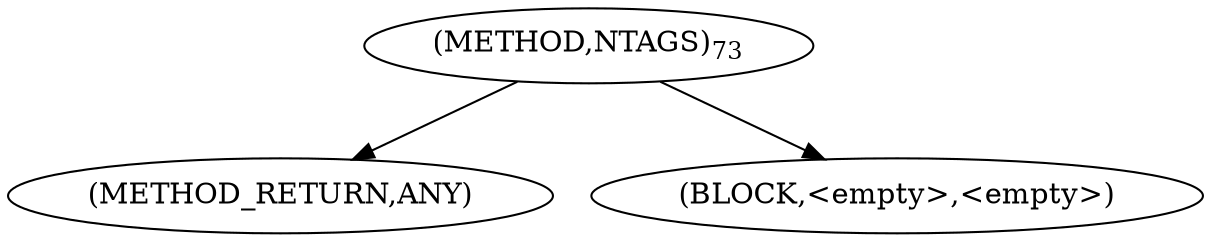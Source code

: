 digraph "NTAGS" {  
"100069" [label = <(METHOD,NTAGS)<SUB>73</SUB>> ]
"100070" [label = <(METHOD_RETURN,ANY)> ]
"100071" [label = <(BLOCK,&lt;empty&gt;,&lt;empty&gt;)> ]
  "100069" -> "100070" 
  "100069" -> "100071" 
}
